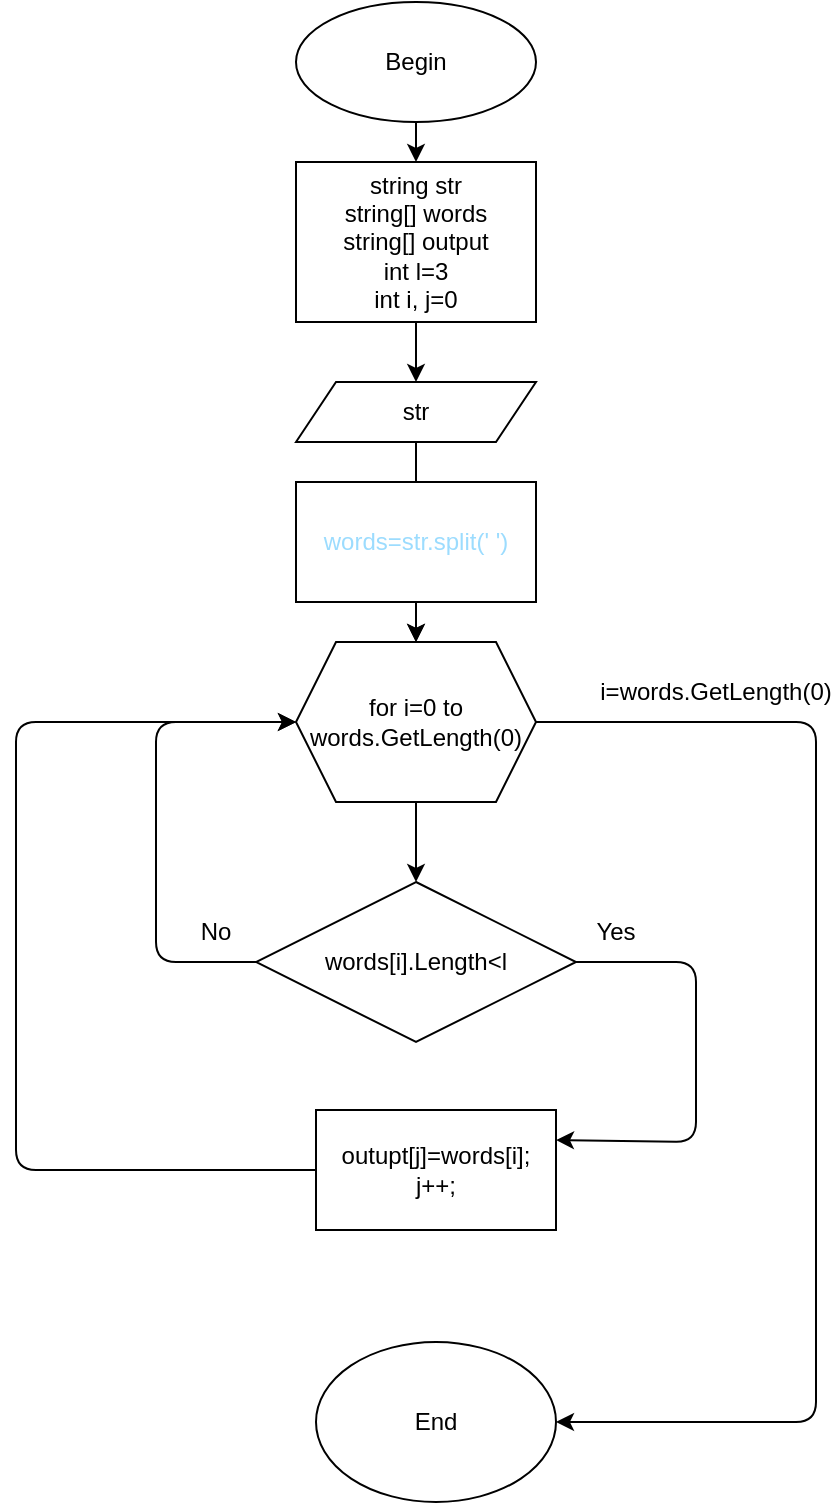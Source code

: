 <mxfile>
    <diagram id="bHr4U1wkJEoLR9ilizRO" name="Page-1">
        <mxGraphModel dx="728" dy="1458" grid="1" gridSize="10" guides="1" tooltips="1" connect="1" arrows="1" fold="1" page="1" pageScale="1" pageWidth="827" pageHeight="1169" math="0" shadow="0">
            <root>
                <mxCell id="0"/>
                <mxCell id="1" parent="0"/>
                <mxCell id="9" value="" style="edgeStyle=none;html=1;" edge="1" parent="1" source="2" target="3">
                    <mxGeometry relative="1" as="geometry"/>
                </mxCell>
                <mxCell id="2" value="Begin" style="ellipse;whiteSpace=wrap;html=1;" vertex="1" parent="1">
                    <mxGeometry x="180" y="-360" width="120" height="60" as="geometry"/>
                </mxCell>
                <mxCell id="10" value="" style="edgeStyle=none;html=1;" edge="1" parent="1" source="3" target="6">
                    <mxGeometry relative="1" as="geometry"/>
                </mxCell>
                <mxCell id="3" value="string str&lt;br&gt;string[] words&lt;br&gt;string[] output&lt;br&gt;int l=3&lt;br&gt;int i, j=0" style="rounded=0;whiteSpace=wrap;html=1;" vertex="1" parent="1">
                    <mxGeometry x="180" y="-280" width="120" height="80" as="geometry"/>
                </mxCell>
                <mxCell id="15" value="" style="edgeStyle=none;html=1;" edge="1" parent="1" source="6" target="12">
                    <mxGeometry relative="1" as="geometry"/>
                </mxCell>
                <mxCell id="6" value="str" style="shape=parallelogram;perimeter=parallelogramPerimeter;whiteSpace=wrap;html=1;fixedSize=1;" vertex="1" parent="1">
                    <mxGeometry x="180" y="-170" width="120" height="30" as="geometry"/>
                </mxCell>
                <mxCell id="14" value="" style="edgeStyle=none;html=1;" edge="1" parent="1" source="11" target="12">
                    <mxGeometry relative="1" as="geometry"/>
                </mxCell>
                <mxCell id="11" value="&lt;font color=&quot;#9cdcfe&quot;&gt;words=str.split(' ')&lt;/font&gt;" style="rounded=0;whiteSpace=wrap;html=1;" vertex="1" parent="1">
                    <mxGeometry x="180" y="-120" width="120" height="60" as="geometry"/>
                </mxCell>
                <mxCell id="16" value="" style="edgeStyle=none;html=1;" edge="1" parent="1" source="12" target="13">
                    <mxGeometry relative="1" as="geometry"/>
                </mxCell>
                <mxCell id="22" style="edgeStyle=none;html=1;entryX=1;entryY=0.5;entryDx=0;entryDy=0;" edge="1" parent="1" source="12" target="21">
                    <mxGeometry relative="1" as="geometry">
                        <Array as="points">
                            <mxPoint x="440"/>
                            <mxPoint x="440" y="350"/>
                        </Array>
                    </mxGeometry>
                </mxCell>
                <mxCell id="12" value="for i=0 to words.GetLength(0)" style="shape=hexagon;perimeter=hexagonPerimeter2;whiteSpace=wrap;html=1;fixedSize=1;" vertex="1" parent="1">
                    <mxGeometry x="180" y="-40" width="120" height="80" as="geometry"/>
                </mxCell>
                <mxCell id="18" style="edgeStyle=none;html=1;entryX=1;entryY=0.25;entryDx=0;entryDy=0;" edge="1" parent="1" source="13" target="17">
                    <mxGeometry relative="1" as="geometry">
                        <Array as="points">
                            <mxPoint x="380" y="120"/>
                            <mxPoint x="380" y="170"/>
                            <mxPoint x="380" y="210"/>
                        </Array>
                    </mxGeometry>
                </mxCell>
                <mxCell id="19" style="edgeStyle=none;html=1;exitX=0;exitY=0.5;exitDx=0;exitDy=0;entryX=0;entryY=0.5;entryDx=0;entryDy=0;" edge="1" parent="1" source="13" target="12">
                    <mxGeometry relative="1" as="geometry">
                        <Array as="points">
                            <mxPoint x="110" y="120"/>
                            <mxPoint x="110"/>
                        </Array>
                    </mxGeometry>
                </mxCell>
                <mxCell id="13" value="words[i].Length&amp;lt;l" style="rhombus;whiteSpace=wrap;html=1;" vertex="1" parent="1">
                    <mxGeometry x="160" y="80" width="160" height="80" as="geometry"/>
                </mxCell>
                <mxCell id="20" style="edgeStyle=none;html=1;exitX=0;exitY=0.5;exitDx=0;exitDy=0;entryX=0;entryY=0.5;entryDx=0;entryDy=0;" edge="1" parent="1">
                    <mxGeometry relative="1" as="geometry">
                        <mxPoint x="190" y="224" as="sourcePoint"/>
                        <mxPoint x="180" as="targetPoint"/>
                        <Array as="points">
                            <mxPoint x="40" y="224"/>
                            <mxPoint x="40"/>
                        </Array>
                    </mxGeometry>
                </mxCell>
                <mxCell id="17" value="outupt[j]=words[i];&lt;br&gt;j++;" style="rounded=0;whiteSpace=wrap;html=1;" vertex="1" parent="1">
                    <mxGeometry x="190" y="194" width="120" height="60" as="geometry"/>
                </mxCell>
                <mxCell id="21" value="End" style="ellipse;whiteSpace=wrap;html=1;" vertex="1" parent="1">
                    <mxGeometry x="190" y="310" width="120" height="80" as="geometry"/>
                </mxCell>
                <mxCell id="23" value="Yes" style="text;html=1;strokeColor=none;fillColor=none;align=center;verticalAlign=middle;whiteSpace=wrap;rounded=0;" vertex="1" parent="1">
                    <mxGeometry x="310" y="90" width="60" height="30" as="geometry"/>
                </mxCell>
                <mxCell id="24" value="No" style="text;html=1;strokeColor=none;fillColor=none;align=center;verticalAlign=middle;whiteSpace=wrap;rounded=0;" vertex="1" parent="1">
                    <mxGeometry x="110" y="90" width="60" height="30" as="geometry"/>
                </mxCell>
                <mxCell id="25" value="i=words.GetLength(0)" style="text;html=1;strokeColor=none;fillColor=none;align=center;verticalAlign=middle;whiteSpace=wrap;rounded=0;" vertex="1" parent="1">
                    <mxGeometry x="360" y="-30" width="60" height="30" as="geometry"/>
                </mxCell>
            </root>
        </mxGraphModel>
    </diagram>
</mxfile>